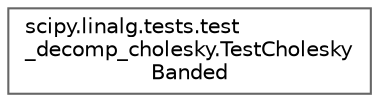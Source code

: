digraph "Graphical Class Hierarchy"
{
 // LATEX_PDF_SIZE
  bgcolor="transparent";
  edge [fontname=Helvetica,fontsize=10,labelfontname=Helvetica,labelfontsize=10];
  node [fontname=Helvetica,fontsize=10,shape=box,height=0.2,width=0.4];
  rankdir="LR";
  Node0 [id="Node000000",label="scipy.linalg.tests.test\l_decomp_cholesky.TestCholesky\lBanded",height=0.2,width=0.4,color="grey40", fillcolor="white", style="filled",URL="$db/def/classscipy_1_1linalg_1_1tests_1_1test__decomp__cholesky_1_1TestCholeskyBanded.html",tooltip=" "];
}
